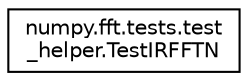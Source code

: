 digraph "Graphical Class Hierarchy"
{
 // LATEX_PDF_SIZE
  edge [fontname="Helvetica",fontsize="10",labelfontname="Helvetica",labelfontsize="10"];
  node [fontname="Helvetica",fontsize="10",shape=record];
  rankdir="LR";
  Node0 [label="numpy.fft.tests.test\l_helper.TestIRFFTN",height=0.2,width=0.4,color="black", fillcolor="white", style="filled",URL="$classnumpy_1_1fft_1_1tests_1_1test__helper_1_1TestIRFFTN.html",tooltip=" "];
}
